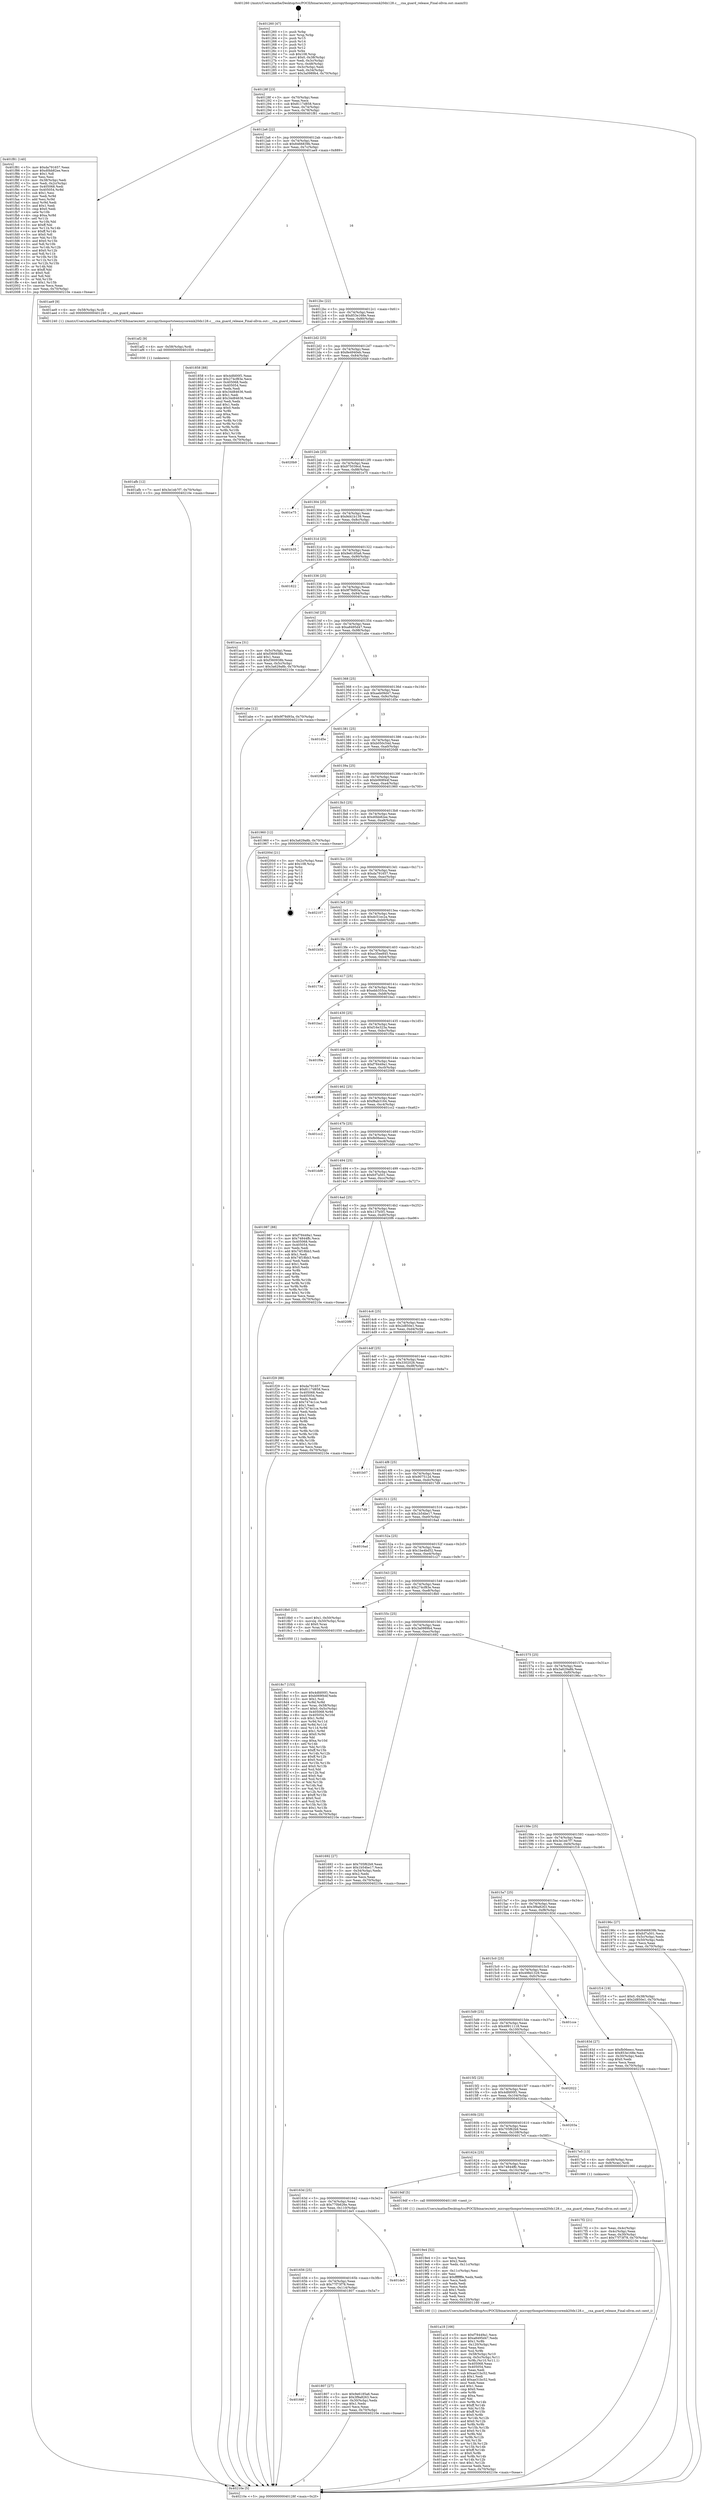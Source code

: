 digraph "0x401260" {
  label = "0x401260 (/mnt/c/Users/mathe/Desktop/tcc/POCII/binaries/extr_micropythonportsteensycoremk20dx128.c___cxa_guard_release_Final-ollvm.out::main(0))"
  labelloc = "t"
  node[shape=record]

  Entry [label="",width=0.3,height=0.3,shape=circle,fillcolor=black,style=filled]
  "0x40128f" [label="{
     0x40128f [23]\l
     | [instrs]\l
     &nbsp;&nbsp;0x40128f \<+3\>: mov -0x70(%rbp),%eax\l
     &nbsp;&nbsp;0x401292 \<+2\>: mov %eax,%ecx\l
     &nbsp;&nbsp;0x401294 \<+6\>: sub $0x8117d858,%ecx\l
     &nbsp;&nbsp;0x40129a \<+3\>: mov %eax,-0x74(%rbp)\l
     &nbsp;&nbsp;0x40129d \<+3\>: mov %ecx,-0x78(%rbp)\l
     &nbsp;&nbsp;0x4012a0 \<+6\>: je 0000000000401f81 \<main+0xd21\>\l
  }"]
  "0x401f81" [label="{
     0x401f81 [140]\l
     | [instrs]\l
     &nbsp;&nbsp;0x401f81 \<+5\>: mov $0xda791657,%eax\l
     &nbsp;&nbsp;0x401f86 \<+5\>: mov $0xd0bb82ee,%ecx\l
     &nbsp;&nbsp;0x401f8b \<+2\>: mov $0x1,%dl\l
     &nbsp;&nbsp;0x401f8d \<+2\>: xor %esi,%esi\l
     &nbsp;&nbsp;0x401f8f \<+3\>: mov -0x38(%rbp),%edi\l
     &nbsp;&nbsp;0x401f92 \<+3\>: mov %edi,-0x2c(%rbp)\l
     &nbsp;&nbsp;0x401f95 \<+7\>: mov 0x405068,%edi\l
     &nbsp;&nbsp;0x401f9c \<+8\>: mov 0x405054,%r8d\l
     &nbsp;&nbsp;0x401fa4 \<+3\>: sub $0x1,%esi\l
     &nbsp;&nbsp;0x401fa7 \<+3\>: mov %edi,%r9d\l
     &nbsp;&nbsp;0x401faa \<+3\>: add %esi,%r9d\l
     &nbsp;&nbsp;0x401fad \<+4\>: imul %r9d,%edi\l
     &nbsp;&nbsp;0x401fb1 \<+3\>: and $0x1,%edi\l
     &nbsp;&nbsp;0x401fb4 \<+3\>: cmp $0x0,%edi\l
     &nbsp;&nbsp;0x401fb7 \<+4\>: sete %r10b\l
     &nbsp;&nbsp;0x401fbb \<+4\>: cmp $0xa,%r8d\l
     &nbsp;&nbsp;0x401fbf \<+4\>: setl %r11b\l
     &nbsp;&nbsp;0x401fc3 \<+3\>: mov %r10b,%bl\l
     &nbsp;&nbsp;0x401fc6 \<+3\>: xor $0xff,%bl\l
     &nbsp;&nbsp;0x401fc9 \<+3\>: mov %r11b,%r14b\l
     &nbsp;&nbsp;0x401fcc \<+4\>: xor $0xff,%r14b\l
     &nbsp;&nbsp;0x401fd0 \<+3\>: xor $0x0,%dl\l
     &nbsp;&nbsp;0x401fd3 \<+3\>: mov %bl,%r15b\l
     &nbsp;&nbsp;0x401fd6 \<+4\>: and $0x0,%r15b\l
     &nbsp;&nbsp;0x401fda \<+3\>: and %dl,%r10b\l
     &nbsp;&nbsp;0x401fdd \<+3\>: mov %r14b,%r12b\l
     &nbsp;&nbsp;0x401fe0 \<+4\>: and $0x0,%r12b\l
     &nbsp;&nbsp;0x401fe4 \<+3\>: and %dl,%r11b\l
     &nbsp;&nbsp;0x401fe7 \<+3\>: or %r10b,%r15b\l
     &nbsp;&nbsp;0x401fea \<+3\>: or %r11b,%r12b\l
     &nbsp;&nbsp;0x401fed \<+3\>: xor %r12b,%r15b\l
     &nbsp;&nbsp;0x401ff0 \<+3\>: or %r14b,%bl\l
     &nbsp;&nbsp;0x401ff3 \<+3\>: xor $0xff,%bl\l
     &nbsp;&nbsp;0x401ff6 \<+3\>: or $0x0,%dl\l
     &nbsp;&nbsp;0x401ff9 \<+2\>: and %dl,%bl\l
     &nbsp;&nbsp;0x401ffb \<+3\>: or %bl,%r15b\l
     &nbsp;&nbsp;0x401ffe \<+4\>: test $0x1,%r15b\l
     &nbsp;&nbsp;0x402002 \<+3\>: cmovne %ecx,%eax\l
     &nbsp;&nbsp;0x402005 \<+3\>: mov %eax,-0x70(%rbp)\l
     &nbsp;&nbsp;0x402008 \<+5\>: jmp 000000000040210e \<main+0xeae\>\l
  }"]
  "0x4012a6" [label="{
     0x4012a6 [22]\l
     | [instrs]\l
     &nbsp;&nbsp;0x4012a6 \<+5\>: jmp 00000000004012ab \<main+0x4b\>\l
     &nbsp;&nbsp;0x4012ab \<+3\>: mov -0x74(%rbp),%eax\l
     &nbsp;&nbsp;0x4012ae \<+5\>: sub $0x8466839b,%eax\l
     &nbsp;&nbsp;0x4012b3 \<+3\>: mov %eax,-0x7c(%rbp)\l
     &nbsp;&nbsp;0x4012b6 \<+6\>: je 0000000000401ae9 \<main+0x889\>\l
  }"]
  Exit [label="",width=0.3,height=0.3,shape=circle,fillcolor=black,style=filled,peripheries=2]
  "0x401ae9" [label="{
     0x401ae9 [9]\l
     | [instrs]\l
     &nbsp;&nbsp;0x401ae9 \<+4\>: mov -0x58(%rbp),%rdi\l
     &nbsp;&nbsp;0x401aed \<+5\>: call 0000000000401240 \<__cxa_guard_release\>\l
     | [calls]\l
     &nbsp;&nbsp;0x401240 \{1\} (/mnt/c/Users/mathe/Desktop/tcc/POCII/binaries/extr_micropythonportsteensycoremk20dx128.c___cxa_guard_release_Final-ollvm.out::__cxa_guard_release)\l
  }"]
  "0x4012bc" [label="{
     0x4012bc [22]\l
     | [instrs]\l
     &nbsp;&nbsp;0x4012bc \<+5\>: jmp 00000000004012c1 \<main+0x61\>\l
     &nbsp;&nbsp;0x4012c1 \<+3\>: mov -0x74(%rbp),%eax\l
     &nbsp;&nbsp;0x4012c4 \<+5\>: sub $0x853e168e,%eax\l
     &nbsp;&nbsp;0x4012c9 \<+3\>: mov %eax,-0x80(%rbp)\l
     &nbsp;&nbsp;0x4012cc \<+6\>: je 0000000000401858 \<main+0x5f8\>\l
  }"]
  "0x401afb" [label="{
     0x401afb [12]\l
     | [instrs]\l
     &nbsp;&nbsp;0x401afb \<+7\>: movl $0x3e1eb7f7,-0x70(%rbp)\l
     &nbsp;&nbsp;0x401b02 \<+5\>: jmp 000000000040210e \<main+0xeae\>\l
  }"]
  "0x401858" [label="{
     0x401858 [88]\l
     | [instrs]\l
     &nbsp;&nbsp;0x401858 \<+5\>: mov $0x4dfd00f1,%eax\l
     &nbsp;&nbsp;0x40185d \<+5\>: mov $0x274cf83e,%ecx\l
     &nbsp;&nbsp;0x401862 \<+7\>: mov 0x405068,%edx\l
     &nbsp;&nbsp;0x401869 \<+7\>: mov 0x405054,%esi\l
     &nbsp;&nbsp;0x401870 \<+2\>: mov %edx,%edi\l
     &nbsp;&nbsp;0x401872 \<+6\>: sub $0x34d84636,%edi\l
     &nbsp;&nbsp;0x401878 \<+3\>: sub $0x1,%edi\l
     &nbsp;&nbsp;0x40187b \<+6\>: add $0x34d84636,%edi\l
     &nbsp;&nbsp;0x401881 \<+3\>: imul %edi,%edx\l
     &nbsp;&nbsp;0x401884 \<+3\>: and $0x1,%edx\l
     &nbsp;&nbsp;0x401887 \<+3\>: cmp $0x0,%edx\l
     &nbsp;&nbsp;0x40188a \<+4\>: sete %r8b\l
     &nbsp;&nbsp;0x40188e \<+3\>: cmp $0xa,%esi\l
     &nbsp;&nbsp;0x401891 \<+4\>: setl %r9b\l
     &nbsp;&nbsp;0x401895 \<+3\>: mov %r8b,%r10b\l
     &nbsp;&nbsp;0x401898 \<+3\>: and %r9b,%r10b\l
     &nbsp;&nbsp;0x40189b \<+3\>: xor %r9b,%r8b\l
     &nbsp;&nbsp;0x40189e \<+3\>: or %r8b,%r10b\l
     &nbsp;&nbsp;0x4018a1 \<+4\>: test $0x1,%r10b\l
     &nbsp;&nbsp;0x4018a5 \<+3\>: cmovne %ecx,%eax\l
     &nbsp;&nbsp;0x4018a8 \<+3\>: mov %eax,-0x70(%rbp)\l
     &nbsp;&nbsp;0x4018ab \<+5\>: jmp 000000000040210e \<main+0xeae\>\l
  }"]
  "0x4012d2" [label="{
     0x4012d2 [25]\l
     | [instrs]\l
     &nbsp;&nbsp;0x4012d2 \<+5\>: jmp 00000000004012d7 \<main+0x77\>\l
     &nbsp;&nbsp;0x4012d7 \<+3\>: mov -0x74(%rbp),%eax\l
     &nbsp;&nbsp;0x4012da \<+5\>: sub $0x8e4940eb,%eax\l
     &nbsp;&nbsp;0x4012df \<+6\>: mov %eax,-0x84(%rbp)\l
     &nbsp;&nbsp;0x4012e5 \<+6\>: je 00000000004020b9 \<main+0xe59\>\l
  }"]
  "0x401af2" [label="{
     0x401af2 [9]\l
     | [instrs]\l
     &nbsp;&nbsp;0x401af2 \<+4\>: mov -0x58(%rbp),%rdi\l
     &nbsp;&nbsp;0x401af6 \<+5\>: call 0000000000401030 \<free@plt\>\l
     | [calls]\l
     &nbsp;&nbsp;0x401030 \{1\} (unknown)\l
  }"]
  "0x4020b9" [label="{
     0x4020b9\l
  }", style=dashed]
  "0x4012eb" [label="{
     0x4012eb [25]\l
     | [instrs]\l
     &nbsp;&nbsp;0x4012eb \<+5\>: jmp 00000000004012f0 \<main+0x90\>\l
     &nbsp;&nbsp;0x4012f0 \<+3\>: mov -0x74(%rbp),%eax\l
     &nbsp;&nbsp;0x4012f3 \<+5\>: sub $0x975039cd,%eax\l
     &nbsp;&nbsp;0x4012f8 \<+6\>: mov %eax,-0x88(%rbp)\l
     &nbsp;&nbsp;0x4012fe \<+6\>: je 0000000000401e75 \<main+0xc15\>\l
  }"]
  "0x401a18" [label="{
     0x401a18 [166]\l
     | [instrs]\l
     &nbsp;&nbsp;0x401a18 \<+5\>: mov $0xf78449a1,%ecx\l
     &nbsp;&nbsp;0x401a1d \<+5\>: mov $0xa8495d47,%edx\l
     &nbsp;&nbsp;0x401a22 \<+3\>: mov $0x1,%r8b\l
     &nbsp;&nbsp;0x401a25 \<+6\>: mov -0x120(%rbp),%esi\l
     &nbsp;&nbsp;0x401a2b \<+3\>: imul %eax,%esi\l
     &nbsp;&nbsp;0x401a2e \<+3\>: mov %sil,%r9b\l
     &nbsp;&nbsp;0x401a31 \<+4\>: mov -0x58(%rbp),%r10\l
     &nbsp;&nbsp;0x401a35 \<+4\>: movslq -0x5c(%rbp),%r11\l
     &nbsp;&nbsp;0x401a39 \<+4\>: mov %r9b,(%r10,%r11,1)\l
     &nbsp;&nbsp;0x401a3d \<+7\>: mov 0x405068,%eax\l
     &nbsp;&nbsp;0x401a44 \<+7\>: mov 0x405054,%esi\l
     &nbsp;&nbsp;0x401a4b \<+2\>: mov %eax,%edi\l
     &nbsp;&nbsp;0x401a4d \<+6\>: sub $0xae31bc52,%edi\l
     &nbsp;&nbsp;0x401a53 \<+3\>: sub $0x1,%edi\l
     &nbsp;&nbsp;0x401a56 \<+6\>: add $0xae31bc52,%edi\l
     &nbsp;&nbsp;0x401a5c \<+3\>: imul %edi,%eax\l
     &nbsp;&nbsp;0x401a5f \<+3\>: and $0x1,%eax\l
     &nbsp;&nbsp;0x401a62 \<+3\>: cmp $0x0,%eax\l
     &nbsp;&nbsp;0x401a65 \<+4\>: sete %r9b\l
     &nbsp;&nbsp;0x401a69 \<+3\>: cmp $0xa,%esi\l
     &nbsp;&nbsp;0x401a6c \<+3\>: setl %bl\l
     &nbsp;&nbsp;0x401a6f \<+3\>: mov %r9b,%r14b\l
     &nbsp;&nbsp;0x401a72 \<+4\>: xor $0xff,%r14b\l
     &nbsp;&nbsp;0x401a76 \<+3\>: mov %bl,%r15b\l
     &nbsp;&nbsp;0x401a79 \<+4\>: xor $0xff,%r15b\l
     &nbsp;&nbsp;0x401a7d \<+4\>: xor $0x0,%r8b\l
     &nbsp;&nbsp;0x401a81 \<+3\>: mov %r14b,%r12b\l
     &nbsp;&nbsp;0x401a84 \<+4\>: and $0x0,%r12b\l
     &nbsp;&nbsp;0x401a88 \<+3\>: and %r8b,%r9b\l
     &nbsp;&nbsp;0x401a8b \<+3\>: mov %r15b,%r13b\l
     &nbsp;&nbsp;0x401a8e \<+4\>: and $0x0,%r13b\l
     &nbsp;&nbsp;0x401a92 \<+3\>: and %r8b,%bl\l
     &nbsp;&nbsp;0x401a95 \<+3\>: or %r9b,%r12b\l
     &nbsp;&nbsp;0x401a98 \<+3\>: or %bl,%r13b\l
     &nbsp;&nbsp;0x401a9b \<+3\>: xor %r13b,%r12b\l
     &nbsp;&nbsp;0x401a9e \<+3\>: or %r15b,%r14b\l
     &nbsp;&nbsp;0x401aa1 \<+4\>: xor $0xff,%r14b\l
     &nbsp;&nbsp;0x401aa5 \<+4\>: or $0x0,%r8b\l
     &nbsp;&nbsp;0x401aa9 \<+3\>: and %r8b,%r14b\l
     &nbsp;&nbsp;0x401aac \<+3\>: or %r14b,%r12b\l
     &nbsp;&nbsp;0x401aaf \<+4\>: test $0x1,%r12b\l
     &nbsp;&nbsp;0x401ab3 \<+3\>: cmovne %edx,%ecx\l
     &nbsp;&nbsp;0x401ab6 \<+3\>: mov %ecx,-0x70(%rbp)\l
     &nbsp;&nbsp;0x401ab9 \<+5\>: jmp 000000000040210e \<main+0xeae\>\l
  }"]
  "0x401e75" [label="{
     0x401e75\l
  }", style=dashed]
  "0x401304" [label="{
     0x401304 [25]\l
     | [instrs]\l
     &nbsp;&nbsp;0x401304 \<+5\>: jmp 0000000000401309 \<main+0xa9\>\l
     &nbsp;&nbsp;0x401309 \<+3\>: mov -0x74(%rbp),%eax\l
     &nbsp;&nbsp;0x40130c \<+5\>: sub $0x9d41b139,%eax\l
     &nbsp;&nbsp;0x401311 \<+6\>: mov %eax,-0x8c(%rbp)\l
     &nbsp;&nbsp;0x401317 \<+6\>: je 0000000000401b35 \<main+0x8d5\>\l
  }"]
  "0x4019e4" [label="{
     0x4019e4 [52]\l
     | [instrs]\l
     &nbsp;&nbsp;0x4019e4 \<+2\>: xor %ecx,%ecx\l
     &nbsp;&nbsp;0x4019e6 \<+5\>: mov $0x2,%edx\l
     &nbsp;&nbsp;0x4019eb \<+6\>: mov %edx,-0x11c(%rbp)\l
     &nbsp;&nbsp;0x4019f1 \<+1\>: cltd\l
     &nbsp;&nbsp;0x4019f2 \<+6\>: mov -0x11c(%rbp),%esi\l
     &nbsp;&nbsp;0x4019f8 \<+2\>: idiv %esi\l
     &nbsp;&nbsp;0x4019fa \<+6\>: imul $0xfffffffe,%edx,%edx\l
     &nbsp;&nbsp;0x401a00 \<+2\>: mov %ecx,%edi\l
     &nbsp;&nbsp;0x401a02 \<+2\>: sub %edx,%edi\l
     &nbsp;&nbsp;0x401a04 \<+2\>: mov %ecx,%edx\l
     &nbsp;&nbsp;0x401a06 \<+3\>: sub $0x1,%edx\l
     &nbsp;&nbsp;0x401a09 \<+2\>: add %edx,%edi\l
     &nbsp;&nbsp;0x401a0b \<+2\>: sub %edi,%ecx\l
     &nbsp;&nbsp;0x401a0d \<+6\>: mov %ecx,-0x120(%rbp)\l
     &nbsp;&nbsp;0x401a13 \<+5\>: call 0000000000401160 \<next_i\>\l
     | [calls]\l
     &nbsp;&nbsp;0x401160 \{1\} (/mnt/c/Users/mathe/Desktop/tcc/POCII/binaries/extr_micropythonportsteensycoremk20dx128.c___cxa_guard_release_Final-ollvm.out::next_i)\l
  }"]
  "0x401b35" [label="{
     0x401b35\l
  }", style=dashed]
  "0x40131d" [label="{
     0x40131d [25]\l
     | [instrs]\l
     &nbsp;&nbsp;0x40131d \<+5\>: jmp 0000000000401322 \<main+0xc2\>\l
     &nbsp;&nbsp;0x401322 \<+3\>: mov -0x74(%rbp),%eax\l
     &nbsp;&nbsp;0x401325 \<+5\>: sub $0x9e6185a6,%eax\l
     &nbsp;&nbsp;0x40132a \<+6\>: mov %eax,-0x90(%rbp)\l
     &nbsp;&nbsp;0x401330 \<+6\>: je 0000000000401822 \<main+0x5c2\>\l
  }"]
  "0x4018c7" [label="{
     0x4018c7 [153]\l
     | [instrs]\l
     &nbsp;&nbsp;0x4018c7 \<+5\>: mov $0x4dfd00f1,%ecx\l
     &nbsp;&nbsp;0x4018cc \<+5\>: mov $0xb069f44f,%edx\l
     &nbsp;&nbsp;0x4018d1 \<+3\>: mov $0x1,%sil\l
     &nbsp;&nbsp;0x4018d4 \<+3\>: xor %r8d,%r8d\l
     &nbsp;&nbsp;0x4018d7 \<+4\>: mov %rax,-0x58(%rbp)\l
     &nbsp;&nbsp;0x4018db \<+7\>: movl $0x0,-0x5c(%rbp)\l
     &nbsp;&nbsp;0x4018e2 \<+8\>: mov 0x405068,%r9d\l
     &nbsp;&nbsp;0x4018ea \<+8\>: mov 0x405054,%r10d\l
     &nbsp;&nbsp;0x4018f2 \<+4\>: sub $0x1,%r8d\l
     &nbsp;&nbsp;0x4018f6 \<+3\>: mov %r9d,%r11d\l
     &nbsp;&nbsp;0x4018f9 \<+3\>: add %r8d,%r11d\l
     &nbsp;&nbsp;0x4018fc \<+4\>: imul %r11d,%r9d\l
     &nbsp;&nbsp;0x401900 \<+4\>: and $0x1,%r9d\l
     &nbsp;&nbsp;0x401904 \<+4\>: cmp $0x0,%r9d\l
     &nbsp;&nbsp;0x401908 \<+3\>: sete %bl\l
     &nbsp;&nbsp;0x40190b \<+4\>: cmp $0xa,%r10d\l
     &nbsp;&nbsp;0x40190f \<+4\>: setl %r14b\l
     &nbsp;&nbsp;0x401913 \<+3\>: mov %bl,%r15b\l
     &nbsp;&nbsp;0x401916 \<+4\>: xor $0xff,%r15b\l
     &nbsp;&nbsp;0x40191a \<+3\>: mov %r14b,%r12b\l
     &nbsp;&nbsp;0x40191d \<+4\>: xor $0xff,%r12b\l
     &nbsp;&nbsp;0x401921 \<+4\>: xor $0x0,%sil\l
     &nbsp;&nbsp;0x401925 \<+3\>: mov %r15b,%r13b\l
     &nbsp;&nbsp;0x401928 \<+4\>: and $0x0,%r13b\l
     &nbsp;&nbsp;0x40192c \<+3\>: and %sil,%bl\l
     &nbsp;&nbsp;0x40192f \<+3\>: mov %r12b,%al\l
     &nbsp;&nbsp;0x401932 \<+2\>: and $0x0,%al\l
     &nbsp;&nbsp;0x401934 \<+3\>: and %sil,%r14b\l
     &nbsp;&nbsp;0x401937 \<+3\>: or %bl,%r13b\l
     &nbsp;&nbsp;0x40193a \<+3\>: or %r14b,%al\l
     &nbsp;&nbsp;0x40193d \<+3\>: xor %al,%r13b\l
     &nbsp;&nbsp;0x401940 \<+3\>: or %r12b,%r15b\l
     &nbsp;&nbsp;0x401943 \<+4\>: xor $0xff,%r15b\l
     &nbsp;&nbsp;0x401947 \<+4\>: or $0x0,%sil\l
     &nbsp;&nbsp;0x40194b \<+3\>: and %sil,%r15b\l
     &nbsp;&nbsp;0x40194e \<+3\>: or %r15b,%r13b\l
     &nbsp;&nbsp;0x401951 \<+4\>: test $0x1,%r13b\l
     &nbsp;&nbsp;0x401955 \<+3\>: cmovne %edx,%ecx\l
     &nbsp;&nbsp;0x401958 \<+3\>: mov %ecx,-0x70(%rbp)\l
     &nbsp;&nbsp;0x40195b \<+5\>: jmp 000000000040210e \<main+0xeae\>\l
  }"]
  "0x401822" [label="{
     0x401822\l
  }", style=dashed]
  "0x401336" [label="{
     0x401336 [25]\l
     | [instrs]\l
     &nbsp;&nbsp;0x401336 \<+5\>: jmp 000000000040133b \<main+0xdb\>\l
     &nbsp;&nbsp;0x40133b \<+3\>: mov -0x74(%rbp),%eax\l
     &nbsp;&nbsp;0x40133e \<+5\>: sub $0x9f78d93a,%eax\l
     &nbsp;&nbsp;0x401343 \<+6\>: mov %eax,-0x94(%rbp)\l
     &nbsp;&nbsp;0x401349 \<+6\>: je 0000000000401aca \<main+0x86a\>\l
  }"]
  "0x40166f" [label="{
     0x40166f\l
  }", style=dashed]
  "0x401aca" [label="{
     0x401aca [31]\l
     | [instrs]\l
     &nbsp;&nbsp;0x401aca \<+3\>: mov -0x5c(%rbp),%eax\l
     &nbsp;&nbsp;0x401acd \<+5\>: add $0xf360938b,%eax\l
     &nbsp;&nbsp;0x401ad2 \<+3\>: add $0x1,%eax\l
     &nbsp;&nbsp;0x401ad5 \<+5\>: sub $0xf360938b,%eax\l
     &nbsp;&nbsp;0x401ada \<+3\>: mov %eax,-0x5c(%rbp)\l
     &nbsp;&nbsp;0x401add \<+7\>: movl $0x3a629a8b,-0x70(%rbp)\l
     &nbsp;&nbsp;0x401ae4 \<+5\>: jmp 000000000040210e \<main+0xeae\>\l
  }"]
  "0x40134f" [label="{
     0x40134f [25]\l
     | [instrs]\l
     &nbsp;&nbsp;0x40134f \<+5\>: jmp 0000000000401354 \<main+0xf4\>\l
     &nbsp;&nbsp;0x401354 \<+3\>: mov -0x74(%rbp),%eax\l
     &nbsp;&nbsp;0x401357 \<+5\>: sub $0xa8495d47,%eax\l
     &nbsp;&nbsp;0x40135c \<+6\>: mov %eax,-0x98(%rbp)\l
     &nbsp;&nbsp;0x401362 \<+6\>: je 0000000000401abe \<main+0x85e\>\l
  }"]
  "0x401807" [label="{
     0x401807 [27]\l
     | [instrs]\l
     &nbsp;&nbsp;0x401807 \<+5\>: mov $0x9e6185a6,%eax\l
     &nbsp;&nbsp;0x40180c \<+5\>: mov $0x3f9a8263,%ecx\l
     &nbsp;&nbsp;0x401811 \<+3\>: mov -0x30(%rbp),%edx\l
     &nbsp;&nbsp;0x401814 \<+3\>: cmp $0x1,%edx\l
     &nbsp;&nbsp;0x401817 \<+3\>: cmovl %ecx,%eax\l
     &nbsp;&nbsp;0x40181a \<+3\>: mov %eax,-0x70(%rbp)\l
     &nbsp;&nbsp;0x40181d \<+5\>: jmp 000000000040210e \<main+0xeae\>\l
  }"]
  "0x401abe" [label="{
     0x401abe [12]\l
     | [instrs]\l
     &nbsp;&nbsp;0x401abe \<+7\>: movl $0x9f78d93a,-0x70(%rbp)\l
     &nbsp;&nbsp;0x401ac5 \<+5\>: jmp 000000000040210e \<main+0xeae\>\l
  }"]
  "0x401368" [label="{
     0x401368 [25]\l
     | [instrs]\l
     &nbsp;&nbsp;0x401368 \<+5\>: jmp 000000000040136d \<main+0x10d\>\l
     &nbsp;&nbsp;0x40136d \<+3\>: mov -0x74(%rbp),%eax\l
     &nbsp;&nbsp;0x401370 \<+5\>: sub $0xaeb09d47,%eax\l
     &nbsp;&nbsp;0x401375 \<+6\>: mov %eax,-0x9c(%rbp)\l
     &nbsp;&nbsp;0x40137b \<+6\>: je 0000000000401d5e \<main+0xafe\>\l
  }"]
  "0x401656" [label="{
     0x401656 [25]\l
     | [instrs]\l
     &nbsp;&nbsp;0x401656 \<+5\>: jmp 000000000040165b \<main+0x3fb\>\l
     &nbsp;&nbsp;0x40165b \<+3\>: mov -0x74(%rbp),%eax\l
     &nbsp;&nbsp;0x40165e \<+5\>: sub $0x77f73f78,%eax\l
     &nbsp;&nbsp;0x401663 \<+6\>: mov %eax,-0x114(%rbp)\l
     &nbsp;&nbsp;0x401669 \<+6\>: je 0000000000401807 \<main+0x5a7\>\l
  }"]
  "0x401d5e" [label="{
     0x401d5e\l
  }", style=dashed]
  "0x401381" [label="{
     0x401381 [25]\l
     | [instrs]\l
     &nbsp;&nbsp;0x401381 \<+5\>: jmp 0000000000401386 \<main+0x126\>\l
     &nbsp;&nbsp;0x401386 \<+3\>: mov -0x74(%rbp),%eax\l
     &nbsp;&nbsp;0x401389 \<+5\>: sub $0xb050c54d,%eax\l
     &nbsp;&nbsp;0x40138e \<+6\>: mov %eax,-0xa0(%rbp)\l
     &nbsp;&nbsp;0x401394 \<+6\>: je 00000000004020d8 \<main+0xe78\>\l
  }"]
  "0x401de5" [label="{
     0x401de5\l
  }", style=dashed]
  "0x4020d8" [label="{
     0x4020d8\l
  }", style=dashed]
  "0x40139a" [label="{
     0x40139a [25]\l
     | [instrs]\l
     &nbsp;&nbsp;0x40139a \<+5\>: jmp 000000000040139f \<main+0x13f\>\l
     &nbsp;&nbsp;0x40139f \<+3\>: mov -0x74(%rbp),%eax\l
     &nbsp;&nbsp;0x4013a2 \<+5\>: sub $0xb069f44f,%eax\l
     &nbsp;&nbsp;0x4013a7 \<+6\>: mov %eax,-0xa4(%rbp)\l
     &nbsp;&nbsp;0x4013ad \<+6\>: je 0000000000401960 \<main+0x700\>\l
  }"]
  "0x40163d" [label="{
     0x40163d [25]\l
     | [instrs]\l
     &nbsp;&nbsp;0x40163d \<+5\>: jmp 0000000000401642 \<main+0x3e2\>\l
     &nbsp;&nbsp;0x401642 \<+3\>: mov -0x74(%rbp),%eax\l
     &nbsp;&nbsp;0x401645 \<+5\>: sub $0x770b626e,%eax\l
     &nbsp;&nbsp;0x40164a \<+6\>: mov %eax,-0x110(%rbp)\l
     &nbsp;&nbsp;0x401650 \<+6\>: je 0000000000401de5 \<main+0xb85\>\l
  }"]
  "0x401960" [label="{
     0x401960 [12]\l
     | [instrs]\l
     &nbsp;&nbsp;0x401960 \<+7\>: movl $0x3a629a8b,-0x70(%rbp)\l
     &nbsp;&nbsp;0x401967 \<+5\>: jmp 000000000040210e \<main+0xeae\>\l
  }"]
  "0x4013b3" [label="{
     0x4013b3 [25]\l
     | [instrs]\l
     &nbsp;&nbsp;0x4013b3 \<+5\>: jmp 00000000004013b8 \<main+0x158\>\l
     &nbsp;&nbsp;0x4013b8 \<+3\>: mov -0x74(%rbp),%eax\l
     &nbsp;&nbsp;0x4013bb \<+5\>: sub $0xd0bb82ee,%eax\l
     &nbsp;&nbsp;0x4013c0 \<+6\>: mov %eax,-0xa8(%rbp)\l
     &nbsp;&nbsp;0x4013c6 \<+6\>: je 000000000040200d \<main+0xdad\>\l
  }"]
  "0x4019df" [label="{
     0x4019df [5]\l
     | [instrs]\l
     &nbsp;&nbsp;0x4019df \<+5\>: call 0000000000401160 \<next_i\>\l
     | [calls]\l
     &nbsp;&nbsp;0x401160 \{1\} (/mnt/c/Users/mathe/Desktop/tcc/POCII/binaries/extr_micropythonportsteensycoremk20dx128.c___cxa_guard_release_Final-ollvm.out::next_i)\l
  }"]
  "0x40200d" [label="{
     0x40200d [21]\l
     | [instrs]\l
     &nbsp;&nbsp;0x40200d \<+3\>: mov -0x2c(%rbp),%eax\l
     &nbsp;&nbsp;0x402010 \<+7\>: add $0x108,%rsp\l
     &nbsp;&nbsp;0x402017 \<+1\>: pop %rbx\l
     &nbsp;&nbsp;0x402018 \<+2\>: pop %r12\l
     &nbsp;&nbsp;0x40201a \<+2\>: pop %r13\l
     &nbsp;&nbsp;0x40201c \<+2\>: pop %r14\l
     &nbsp;&nbsp;0x40201e \<+2\>: pop %r15\l
     &nbsp;&nbsp;0x402020 \<+1\>: pop %rbp\l
     &nbsp;&nbsp;0x402021 \<+1\>: ret\l
  }"]
  "0x4013cc" [label="{
     0x4013cc [25]\l
     | [instrs]\l
     &nbsp;&nbsp;0x4013cc \<+5\>: jmp 00000000004013d1 \<main+0x171\>\l
     &nbsp;&nbsp;0x4013d1 \<+3\>: mov -0x74(%rbp),%eax\l
     &nbsp;&nbsp;0x4013d4 \<+5\>: sub $0xda791657,%eax\l
     &nbsp;&nbsp;0x4013d9 \<+6\>: mov %eax,-0xac(%rbp)\l
     &nbsp;&nbsp;0x4013df \<+6\>: je 0000000000402107 \<main+0xea7\>\l
  }"]
  "0x4017f2" [label="{
     0x4017f2 [21]\l
     | [instrs]\l
     &nbsp;&nbsp;0x4017f2 \<+3\>: mov %eax,-0x4c(%rbp)\l
     &nbsp;&nbsp;0x4017f5 \<+3\>: mov -0x4c(%rbp),%eax\l
     &nbsp;&nbsp;0x4017f8 \<+3\>: mov %eax,-0x30(%rbp)\l
     &nbsp;&nbsp;0x4017fb \<+7\>: movl $0x77f73f78,-0x70(%rbp)\l
     &nbsp;&nbsp;0x401802 \<+5\>: jmp 000000000040210e \<main+0xeae\>\l
  }"]
  "0x402107" [label="{
     0x402107\l
  }", style=dashed]
  "0x4013e5" [label="{
     0x4013e5 [25]\l
     | [instrs]\l
     &nbsp;&nbsp;0x4013e5 \<+5\>: jmp 00000000004013ea \<main+0x18a\>\l
     &nbsp;&nbsp;0x4013ea \<+3\>: mov -0x74(%rbp),%eax\l
     &nbsp;&nbsp;0x4013ed \<+5\>: sub $0xdc51ec2a,%eax\l
     &nbsp;&nbsp;0x4013f2 \<+6\>: mov %eax,-0xb0(%rbp)\l
     &nbsp;&nbsp;0x4013f8 \<+6\>: je 0000000000401b50 \<main+0x8f0\>\l
  }"]
  "0x401624" [label="{
     0x401624 [25]\l
     | [instrs]\l
     &nbsp;&nbsp;0x401624 \<+5\>: jmp 0000000000401629 \<main+0x3c9\>\l
     &nbsp;&nbsp;0x401629 \<+3\>: mov -0x74(%rbp),%eax\l
     &nbsp;&nbsp;0x40162c \<+5\>: sub $0x74844ffc,%eax\l
     &nbsp;&nbsp;0x401631 \<+6\>: mov %eax,-0x10c(%rbp)\l
     &nbsp;&nbsp;0x401637 \<+6\>: je 00000000004019df \<main+0x77f\>\l
  }"]
  "0x401b50" [label="{
     0x401b50\l
  }", style=dashed]
  "0x4013fe" [label="{
     0x4013fe [25]\l
     | [instrs]\l
     &nbsp;&nbsp;0x4013fe \<+5\>: jmp 0000000000401403 \<main+0x1a3\>\l
     &nbsp;&nbsp;0x401403 \<+3\>: mov -0x74(%rbp),%eax\l
     &nbsp;&nbsp;0x401406 \<+5\>: sub $0xe35ee845,%eax\l
     &nbsp;&nbsp;0x40140b \<+6\>: mov %eax,-0xb4(%rbp)\l
     &nbsp;&nbsp;0x401411 \<+6\>: je 000000000040173d \<main+0x4dd\>\l
  }"]
  "0x4017e5" [label="{
     0x4017e5 [13]\l
     | [instrs]\l
     &nbsp;&nbsp;0x4017e5 \<+4\>: mov -0x48(%rbp),%rax\l
     &nbsp;&nbsp;0x4017e9 \<+4\>: mov 0x8(%rax),%rdi\l
     &nbsp;&nbsp;0x4017ed \<+5\>: call 0000000000401060 \<atoi@plt\>\l
     | [calls]\l
     &nbsp;&nbsp;0x401060 \{1\} (unknown)\l
  }"]
  "0x40173d" [label="{
     0x40173d\l
  }", style=dashed]
  "0x401417" [label="{
     0x401417 [25]\l
     | [instrs]\l
     &nbsp;&nbsp;0x401417 \<+5\>: jmp 000000000040141c \<main+0x1bc\>\l
     &nbsp;&nbsp;0x40141c \<+3\>: mov -0x74(%rbp),%eax\l
     &nbsp;&nbsp;0x40141f \<+5\>: sub $0xebb355ca,%eax\l
     &nbsp;&nbsp;0x401424 \<+6\>: mov %eax,-0xb8(%rbp)\l
     &nbsp;&nbsp;0x40142a \<+6\>: je 0000000000401ba1 \<main+0x941\>\l
  }"]
  "0x40160b" [label="{
     0x40160b [25]\l
     | [instrs]\l
     &nbsp;&nbsp;0x40160b \<+5\>: jmp 0000000000401610 \<main+0x3b0\>\l
     &nbsp;&nbsp;0x401610 \<+3\>: mov -0x74(%rbp),%eax\l
     &nbsp;&nbsp;0x401613 \<+5\>: sub $0x705f62b9,%eax\l
     &nbsp;&nbsp;0x401618 \<+6\>: mov %eax,-0x108(%rbp)\l
     &nbsp;&nbsp;0x40161e \<+6\>: je 00000000004017e5 \<main+0x585\>\l
  }"]
  "0x401ba1" [label="{
     0x401ba1\l
  }", style=dashed]
  "0x401430" [label="{
     0x401430 [25]\l
     | [instrs]\l
     &nbsp;&nbsp;0x401430 \<+5\>: jmp 0000000000401435 \<main+0x1d5\>\l
     &nbsp;&nbsp;0x401435 \<+3\>: mov -0x74(%rbp),%eax\l
     &nbsp;&nbsp;0x401438 \<+5\>: sub $0xf16e323a,%eax\l
     &nbsp;&nbsp;0x40143d \<+6\>: mov %eax,-0xbc(%rbp)\l
     &nbsp;&nbsp;0x401443 \<+6\>: je 0000000000401f0a \<main+0xcaa\>\l
  }"]
  "0x40203a" [label="{
     0x40203a\l
  }", style=dashed]
  "0x401f0a" [label="{
     0x401f0a\l
  }", style=dashed]
  "0x401449" [label="{
     0x401449 [25]\l
     | [instrs]\l
     &nbsp;&nbsp;0x401449 \<+5\>: jmp 000000000040144e \<main+0x1ee\>\l
     &nbsp;&nbsp;0x40144e \<+3\>: mov -0x74(%rbp),%eax\l
     &nbsp;&nbsp;0x401451 \<+5\>: sub $0xf78449a1,%eax\l
     &nbsp;&nbsp;0x401456 \<+6\>: mov %eax,-0xc0(%rbp)\l
     &nbsp;&nbsp;0x40145c \<+6\>: je 0000000000402068 \<main+0xe08\>\l
  }"]
  "0x4015f2" [label="{
     0x4015f2 [25]\l
     | [instrs]\l
     &nbsp;&nbsp;0x4015f2 \<+5\>: jmp 00000000004015f7 \<main+0x397\>\l
     &nbsp;&nbsp;0x4015f7 \<+3\>: mov -0x74(%rbp),%eax\l
     &nbsp;&nbsp;0x4015fa \<+5\>: sub $0x4dfd00f1,%eax\l
     &nbsp;&nbsp;0x4015ff \<+6\>: mov %eax,-0x104(%rbp)\l
     &nbsp;&nbsp;0x401605 \<+6\>: je 000000000040203a \<main+0xdda\>\l
  }"]
  "0x402068" [label="{
     0x402068\l
  }", style=dashed]
  "0x401462" [label="{
     0x401462 [25]\l
     | [instrs]\l
     &nbsp;&nbsp;0x401462 \<+5\>: jmp 0000000000401467 \<main+0x207\>\l
     &nbsp;&nbsp;0x401467 \<+3\>: mov -0x74(%rbp),%eax\l
     &nbsp;&nbsp;0x40146a \<+5\>: sub $0xf8ab3164,%eax\l
     &nbsp;&nbsp;0x40146f \<+6\>: mov %eax,-0xc4(%rbp)\l
     &nbsp;&nbsp;0x401475 \<+6\>: je 0000000000401cc2 \<main+0xa62\>\l
  }"]
  "0x402022" [label="{
     0x402022\l
  }", style=dashed]
  "0x401cc2" [label="{
     0x401cc2\l
  }", style=dashed]
  "0x40147b" [label="{
     0x40147b [25]\l
     | [instrs]\l
     &nbsp;&nbsp;0x40147b \<+5\>: jmp 0000000000401480 \<main+0x220\>\l
     &nbsp;&nbsp;0x401480 \<+3\>: mov -0x74(%rbp),%eax\l
     &nbsp;&nbsp;0x401483 \<+5\>: sub $0xfb06eecc,%eax\l
     &nbsp;&nbsp;0x401488 \<+6\>: mov %eax,-0xc8(%rbp)\l
     &nbsp;&nbsp;0x40148e \<+6\>: je 0000000000401dd9 \<main+0xb79\>\l
  }"]
  "0x4015d9" [label="{
     0x4015d9 [25]\l
     | [instrs]\l
     &nbsp;&nbsp;0x4015d9 \<+5\>: jmp 00000000004015de \<main+0x37e\>\l
     &nbsp;&nbsp;0x4015de \<+3\>: mov -0x74(%rbp),%eax\l
     &nbsp;&nbsp;0x4015e1 \<+5\>: sub $0x49911118,%eax\l
     &nbsp;&nbsp;0x4015e6 \<+6\>: mov %eax,-0x100(%rbp)\l
     &nbsp;&nbsp;0x4015ec \<+6\>: je 0000000000402022 \<main+0xdc2\>\l
  }"]
  "0x401dd9" [label="{
     0x401dd9\l
  }", style=dashed]
  "0x401494" [label="{
     0x401494 [25]\l
     | [instrs]\l
     &nbsp;&nbsp;0x401494 \<+5\>: jmp 0000000000401499 \<main+0x239\>\l
     &nbsp;&nbsp;0x401499 \<+3\>: mov -0x74(%rbp),%eax\l
     &nbsp;&nbsp;0x40149c \<+5\>: sub $0xfcf7a501,%eax\l
     &nbsp;&nbsp;0x4014a1 \<+6\>: mov %eax,-0xcc(%rbp)\l
     &nbsp;&nbsp;0x4014a7 \<+6\>: je 0000000000401987 \<main+0x727\>\l
  }"]
  "0x401cce" [label="{
     0x401cce\l
  }", style=dashed]
  "0x401987" [label="{
     0x401987 [88]\l
     | [instrs]\l
     &nbsp;&nbsp;0x401987 \<+5\>: mov $0xf78449a1,%eax\l
     &nbsp;&nbsp;0x40198c \<+5\>: mov $0x74844ffc,%ecx\l
     &nbsp;&nbsp;0x401991 \<+7\>: mov 0x405068,%edx\l
     &nbsp;&nbsp;0x401998 \<+7\>: mov 0x405054,%esi\l
     &nbsp;&nbsp;0x40199f \<+2\>: mov %edx,%edi\l
     &nbsp;&nbsp;0x4019a1 \<+6\>: add $0x74f18bb3,%edi\l
     &nbsp;&nbsp;0x4019a7 \<+3\>: sub $0x1,%edi\l
     &nbsp;&nbsp;0x4019aa \<+6\>: sub $0x74f18bb3,%edi\l
     &nbsp;&nbsp;0x4019b0 \<+3\>: imul %edi,%edx\l
     &nbsp;&nbsp;0x4019b3 \<+3\>: and $0x1,%edx\l
     &nbsp;&nbsp;0x4019b6 \<+3\>: cmp $0x0,%edx\l
     &nbsp;&nbsp;0x4019b9 \<+4\>: sete %r8b\l
     &nbsp;&nbsp;0x4019bd \<+3\>: cmp $0xa,%esi\l
     &nbsp;&nbsp;0x4019c0 \<+4\>: setl %r9b\l
     &nbsp;&nbsp;0x4019c4 \<+3\>: mov %r8b,%r10b\l
     &nbsp;&nbsp;0x4019c7 \<+3\>: and %r9b,%r10b\l
     &nbsp;&nbsp;0x4019ca \<+3\>: xor %r9b,%r8b\l
     &nbsp;&nbsp;0x4019cd \<+3\>: or %r8b,%r10b\l
     &nbsp;&nbsp;0x4019d0 \<+4\>: test $0x1,%r10b\l
     &nbsp;&nbsp;0x4019d4 \<+3\>: cmovne %ecx,%eax\l
     &nbsp;&nbsp;0x4019d7 \<+3\>: mov %eax,-0x70(%rbp)\l
     &nbsp;&nbsp;0x4019da \<+5\>: jmp 000000000040210e \<main+0xeae\>\l
  }"]
  "0x4014ad" [label="{
     0x4014ad [25]\l
     | [instrs]\l
     &nbsp;&nbsp;0x4014ad \<+5\>: jmp 00000000004014b2 \<main+0x252\>\l
     &nbsp;&nbsp;0x4014b2 \<+3\>: mov -0x74(%rbp),%eax\l
     &nbsp;&nbsp;0x4014b5 \<+5\>: sub $0x137b5f1,%eax\l
     &nbsp;&nbsp;0x4014ba \<+6\>: mov %eax,-0xd0(%rbp)\l
     &nbsp;&nbsp;0x4014c0 \<+6\>: je 00000000004020f6 \<main+0xe96\>\l
  }"]
  "0x4015c0" [label="{
     0x4015c0 [25]\l
     | [instrs]\l
     &nbsp;&nbsp;0x4015c0 \<+5\>: jmp 00000000004015c5 \<main+0x365\>\l
     &nbsp;&nbsp;0x4015c5 \<+3\>: mov -0x74(%rbp),%eax\l
     &nbsp;&nbsp;0x4015c8 \<+5\>: sub $0x498d1329,%eax\l
     &nbsp;&nbsp;0x4015cd \<+6\>: mov %eax,-0xfc(%rbp)\l
     &nbsp;&nbsp;0x4015d3 \<+6\>: je 0000000000401cce \<main+0xa6e\>\l
  }"]
  "0x4020f6" [label="{
     0x4020f6\l
  }", style=dashed]
  "0x4014c6" [label="{
     0x4014c6 [25]\l
     | [instrs]\l
     &nbsp;&nbsp;0x4014c6 \<+5\>: jmp 00000000004014cb \<main+0x26b\>\l
     &nbsp;&nbsp;0x4014cb \<+3\>: mov -0x74(%rbp),%eax\l
     &nbsp;&nbsp;0x4014ce \<+5\>: sub $0x2d850e1,%eax\l
     &nbsp;&nbsp;0x4014d3 \<+6\>: mov %eax,-0xd4(%rbp)\l
     &nbsp;&nbsp;0x4014d9 \<+6\>: je 0000000000401f29 \<main+0xcc9\>\l
  }"]
  "0x40183d" [label="{
     0x40183d [27]\l
     | [instrs]\l
     &nbsp;&nbsp;0x40183d \<+5\>: mov $0xfb06eecc,%eax\l
     &nbsp;&nbsp;0x401842 \<+5\>: mov $0x853e168e,%ecx\l
     &nbsp;&nbsp;0x401847 \<+3\>: mov -0x30(%rbp),%edx\l
     &nbsp;&nbsp;0x40184a \<+3\>: cmp $0x0,%edx\l
     &nbsp;&nbsp;0x40184d \<+3\>: cmove %ecx,%eax\l
     &nbsp;&nbsp;0x401850 \<+3\>: mov %eax,-0x70(%rbp)\l
     &nbsp;&nbsp;0x401853 \<+5\>: jmp 000000000040210e \<main+0xeae\>\l
  }"]
  "0x401f29" [label="{
     0x401f29 [88]\l
     | [instrs]\l
     &nbsp;&nbsp;0x401f29 \<+5\>: mov $0xda791657,%eax\l
     &nbsp;&nbsp;0x401f2e \<+5\>: mov $0x8117d858,%ecx\l
     &nbsp;&nbsp;0x401f33 \<+7\>: mov 0x405068,%edx\l
     &nbsp;&nbsp;0x401f3a \<+7\>: mov 0x405054,%esi\l
     &nbsp;&nbsp;0x401f41 \<+2\>: mov %edx,%edi\l
     &nbsp;&nbsp;0x401f43 \<+6\>: add $0x7474c1ce,%edi\l
     &nbsp;&nbsp;0x401f49 \<+3\>: sub $0x1,%edi\l
     &nbsp;&nbsp;0x401f4c \<+6\>: sub $0x7474c1ce,%edi\l
     &nbsp;&nbsp;0x401f52 \<+3\>: imul %edi,%edx\l
     &nbsp;&nbsp;0x401f55 \<+3\>: and $0x1,%edx\l
     &nbsp;&nbsp;0x401f58 \<+3\>: cmp $0x0,%edx\l
     &nbsp;&nbsp;0x401f5b \<+4\>: sete %r8b\l
     &nbsp;&nbsp;0x401f5f \<+3\>: cmp $0xa,%esi\l
     &nbsp;&nbsp;0x401f62 \<+4\>: setl %r9b\l
     &nbsp;&nbsp;0x401f66 \<+3\>: mov %r8b,%r10b\l
     &nbsp;&nbsp;0x401f69 \<+3\>: and %r9b,%r10b\l
     &nbsp;&nbsp;0x401f6c \<+3\>: xor %r9b,%r8b\l
     &nbsp;&nbsp;0x401f6f \<+3\>: or %r8b,%r10b\l
     &nbsp;&nbsp;0x401f72 \<+4\>: test $0x1,%r10b\l
     &nbsp;&nbsp;0x401f76 \<+3\>: cmovne %ecx,%eax\l
     &nbsp;&nbsp;0x401f79 \<+3\>: mov %eax,-0x70(%rbp)\l
     &nbsp;&nbsp;0x401f7c \<+5\>: jmp 000000000040210e \<main+0xeae\>\l
  }"]
  "0x4014df" [label="{
     0x4014df [25]\l
     | [instrs]\l
     &nbsp;&nbsp;0x4014df \<+5\>: jmp 00000000004014e4 \<main+0x284\>\l
     &nbsp;&nbsp;0x4014e4 \<+3\>: mov -0x74(%rbp),%eax\l
     &nbsp;&nbsp;0x4014e7 \<+5\>: sub $0x3302026,%eax\l
     &nbsp;&nbsp;0x4014ec \<+6\>: mov %eax,-0xd8(%rbp)\l
     &nbsp;&nbsp;0x4014f2 \<+6\>: je 0000000000401b07 \<main+0x8a7\>\l
  }"]
  "0x4015a7" [label="{
     0x4015a7 [25]\l
     | [instrs]\l
     &nbsp;&nbsp;0x4015a7 \<+5\>: jmp 00000000004015ac \<main+0x34c\>\l
     &nbsp;&nbsp;0x4015ac \<+3\>: mov -0x74(%rbp),%eax\l
     &nbsp;&nbsp;0x4015af \<+5\>: sub $0x3f9a8263,%eax\l
     &nbsp;&nbsp;0x4015b4 \<+6\>: mov %eax,-0xf8(%rbp)\l
     &nbsp;&nbsp;0x4015ba \<+6\>: je 000000000040183d \<main+0x5dd\>\l
  }"]
  "0x401b07" [label="{
     0x401b07\l
  }", style=dashed]
  "0x4014f8" [label="{
     0x4014f8 [25]\l
     | [instrs]\l
     &nbsp;&nbsp;0x4014f8 \<+5\>: jmp 00000000004014fd \<main+0x29d\>\l
     &nbsp;&nbsp;0x4014fd \<+3\>: mov -0x74(%rbp),%eax\l
     &nbsp;&nbsp;0x401500 \<+5\>: sub $0x907512d,%eax\l
     &nbsp;&nbsp;0x401505 \<+6\>: mov %eax,-0xdc(%rbp)\l
     &nbsp;&nbsp;0x40150b \<+6\>: je 00000000004017d9 \<main+0x579\>\l
  }"]
  "0x401f16" [label="{
     0x401f16 [19]\l
     | [instrs]\l
     &nbsp;&nbsp;0x401f16 \<+7\>: movl $0x0,-0x38(%rbp)\l
     &nbsp;&nbsp;0x401f1d \<+7\>: movl $0x2d850e1,-0x70(%rbp)\l
     &nbsp;&nbsp;0x401f24 \<+5\>: jmp 000000000040210e \<main+0xeae\>\l
  }"]
  "0x4017d9" [label="{
     0x4017d9\l
  }", style=dashed]
  "0x401511" [label="{
     0x401511 [25]\l
     | [instrs]\l
     &nbsp;&nbsp;0x401511 \<+5\>: jmp 0000000000401516 \<main+0x2b6\>\l
     &nbsp;&nbsp;0x401516 \<+3\>: mov -0x74(%rbp),%eax\l
     &nbsp;&nbsp;0x401519 \<+5\>: sub $0x1b54be17,%eax\l
     &nbsp;&nbsp;0x40151e \<+6\>: mov %eax,-0xe0(%rbp)\l
     &nbsp;&nbsp;0x401524 \<+6\>: je 00000000004016ad \<main+0x44d\>\l
  }"]
  "0x40158e" [label="{
     0x40158e [25]\l
     | [instrs]\l
     &nbsp;&nbsp;0x40158e \<+5\>: jmp 0000000000401593 \<main+0x333\>\l
     &nbsp;&nbsp;0x401593 \<+3\>: mov -0x74(%rbp),%eax\l
     &nbsp;&nbsp;0x401596 \<+5\>: sub $0x3e1eb7f7,%eax\l
     &nbsp;&nbsp;0x40159b \<+6\>: mov %eax,-0xf4(%rbp)\l
     &nbsp;&nbsp;0x4015a1 \<+6\>: je 0000000000401f16 \<main+0xcb6\>\l
  }"]
  "0x4016ad" [label="{
     0x4016ad\l
  }", style=dashed]
  "0x40152a" [label="{
     0x40152a [25]\l
     | [instrs]\l
     &nbsp;&nbsp;0x40152a \<+5\>: jmp 000000000040152f \<main+0x2cf\>\l
     &nbsp;&nbsp;0x40152f \<+3\>: mov -0x74(%rbp),%eax\l
     &nbsp;&nbsp;0x401532 \<+5\>: sub $0x1be4bd52,%eax\l
     &nbsp;&nbsp;0x401537 \<+6\>: mov %eax,-0xe4(%rbp)\l
     &nbsp;&nbsp;0x40153d \<+6\>: je 0000000000401c27 \<main+0x9c7\>\l
  }"]
  "0x40196c" [label="{
     0x40196c [27]\l
     | [instrs]\l
     &nbsp;&nbsp;0x40196c \<+5\>: mov $0x8466839b,%eax\l
     &nbsp;&nbsp;0x401971 \<+5\>: mov $0xfcf7a501,%ecx\l
     &nbsp;&nbsp;0x401976 \<+3\>: mov -0x5c(%rbp),%edx\l
     &nbsp;&nbsp;0x401979 \<+3\>: cmp -0x50(%rbp),%edx\l
     &nbsp;&nbsp;0x40197c \<+3\>: cmovl %ecx,%eax\l
     &nbsp;&nbsp;0x40197f \<+3\>: mov %eax,-0x70(%rbp)\l
     &nbsp;&nbsp;0x401982 \<+5\>: jmp 000000000040210e \<main+0xeae\>\l
  }"]
  "0x401c27" [label="{
     0x401c27\l
  }", style=dashed]
  "0x401543" [label="{
     0x401543 [25]\l
     | [instrs]\l
     &nbsp;&nbsp;0x401543 \<+5\>: jmp 0000000000401548 \<main+0x2e8\>\l
     &nbsp;&nbsp;0x401548 \<+3\>: mov -0x74(%rbp),%eax\l
     &nbsp;&nbsp;0x40154b \<+5\>: sub $0x274cf83e,%eax\l
     &nbsp;&nbsp;0x401550 \<+6\>: mov %eax,-0xe8(%rbp)\l
     &nbsp;&nbsp;0x401556 \<+6\>: je 00000000004018b0 \<main+0x650\>\l
  }"]
  "0x401260" [label="{
     0x401260 [47]\l
     | [instrs]\l
     &nbsp;&nbsp;0x401260 \<+1\>: push %rbp\l
     &nbsp;&nbsp;0x401261 \<+3\>: mov %rsp,%rbp\l
     &nbsp;&nbsp;0x401264 \<+2\>: push %r15\l
     &nbsp;&nbsp;0x401266 \<+2\>: push %r14\l
     &nbsp;&nbsp;0x401268 \<+2\>: push %r13\l
     &nbsp;&nbsp;0x40126a \<+2\>: push %r12\l
     &nbsp;&nbsp;0x40126c \<+1\>: push %rbx\l
     &nbsp;&nbsp;0x40126d \<+7\>: sub $0x108,%rsp\l
     &nbsp;&nbsp;0x401274 \<+7\>: movl $0x0,-0x38(%rbp)\l
     &nbsp;&nbsp;0x40127b \<+3\>: mov %edi,-0x3c(%rbp)\l
     &nbsp;&nbsp;0x40127e \<+4\>: mov %rsi,-0x48(%rbp)\l
     &nbsp;&nbsp;0x401282 \<+3\>: mov -0x3c(%rbp),%edi\l
     &nbsp;&nbsp;0x401285 \<+3\>: mov %edi,-0x34(%rbp)\l
     &nbsp;&nbsp;0x401288 \<+7\>: movl $0x3a0989b4,-0x70(%rbp)\l
  }"]
  "0x4018b0" [label="{
     0x4018b0 [23]\l
     | [instrs]\l
     &nbsp;&nbsp;0x4018b0 \<+7\>: movl $0x1,-0x50(%rbp)\l
     &nbsp;&nbsp;0x4018b7 \<+4\>: movslq -0x50(%rbp),%rax\l
     &nbsp;&nbsp;0x4018bb \<+4\>: shl $0x0,%rax\l
     &nbsp;&nbsp;0x4018bf \<+3\>: mov %rax,%rdi\l
     &nbsp;&nbsp;0x4018c2 \<+5\>: call 0000000000401050 \<malloc@plt\>\l
     | [calls]\l
     &nbsp;&nbsp;0x401050 \{1\} (unknown)\l
  }"]
  "0x40155c" [label="{
     0x40155c [25]\l
     | [instrs]\l
     &nbsp;&nbsp;0x40155c \<+5\>: jmp 0000000000401561 \<main+0x301\>\l
     &nbsp;&nbsp;0x401561 \<+3\>: mov -0x74(%rbp),%eax\l
     &nbsp;&nbsp;0x401564 \<+5\>: sub $0x3a0989b4,%eax\l
     &nbsp;&nbsp;0x401569 \<+6\>: mov %eax,-0xec(%rbp)\l
     &nbsp;&nbsp;0x40156f \<+6\>: je 0000000000401692 \<main+0x432\>\l
  }"]
  "0x40210e" [label="{
     0x40210e [5]\l
     | [instrs]\l
     &nbsp;&nbsp;0x40210e \<+5\>: jmp 000000000040128f \<main+0x2f\>\l
  }"]
  "0x401692" [label="{
     0x401692 [27]\l
     | [instrs]\l
     &nbsp;&nbsp;0x401692 \<+5\>: mov $0x705f62b9,%eax\l
     &nbsp;&nbsp;0x401697 \<+5\>: mov $0x1b54be17,%ecx\l
     &nbsp;&nbsp;0x40169c \<+3\>: mov -0x34(%rbp),%edx\l
     &nbsp;&nbsp;0x40169f \<+3\>: cmp $0x2,%edx\l
     &nbsp;&nbsp;0x4016a2 \<+3\>: cmovne %ecx,%eax\l
     &nbsp;&nbsp;0x4016a5 \<+3\>: mov %eax,-0x70(%rbp)\l
     &nbsp;&nbsp;0x4016a8 \<+5\>: jmp 000000000040210e \<main+0xeae\>\l
  }"]
  "0x401575" [label="{
     0x401575 [25]\l
     | [instrs]\l
     &nbsp;&nbsp;0x401575 \<+5\>: jmp 000000000040157a \<main+0x31a\>\l
     &nbsp;&nbsp;0x40157a \<+3\>: mov -0x74(%rbp),%eax\l
     &nbsp;&nbsp;0x40157d \<+5\>: sub $0x3a629a8b,%eax\l
     &nbsp;&nbsp;0x401582 \<+6\>: mov %eax,-0xf0(%rbp)\l
     &nbsp;&nbsp;0x401588 \<+6\>: je 000000000040196c \<main+0x70c\>\l
  }"]
  Entry -> "0x401260" [label=" 1"]
  "0x40128f" -> "0x401f81" [label=" 1"]
  "0x40128f" -> "0x4012a6" [label=" 17"]
  "0x40200d" -> Exit [label=" 1"]
  "0x4012a6" -> "0x401ae9" [label=" 1"]
  "0x4012a6" -> "0x4012bc" [label=" 16"]
  "0x401f81" -> "0x40210e" [label=" 1"]
  "0x4012bc" -> "0x401858" [label=" 1"]
  "0x4012bc" -> "0x4012d2" [label=" 15"]
  "0x401f29" -> "0x40210e" [label=" 1"]
  "0x4012d2" -> "0x4020b9" [label=" 0"]
  "0x4012d2" -> "0x4012eb" [label=" 15"]
  "0x401f16" -> "0x40210e" [label=" 1"]
  "0x4012eb" -> "0x401e75" [label=" 0"]
  "0x4012eb" -> "0x401304" [label=" 15"]
  "0x401afb" -> "0x40210e" [label=" 1"]
  "0x401304" -> "0x401b35" [label=" 0"]
  "0x401304" -> "0x40131d" [label=" 15"]
  "0x401af2" -> "0x401afb" [label=" 1"]
  "0x40131d" -> "0x401822" [label=" 0"]
  "0x40131d" -> "0x401336" [label=" 15"]
  "0x401ae9" -> "0x401af2" [label=" 1"]
  "0x401336" -> "0x401aca" [label=" 1"]
  "0x401336" -> "0x40134f" [label=" 14"]
  "0x401aca" -> "0x40210e" [label=" 1"]
  "0x40134f" -> "0x401abe" [label=" 1"]
  "0x40134f" -> "0x401368" [label=" 13"]
  "0x401abe" -> "0x40210e" [label=" 1"]
  "0x401368" -> "0x401d5e" [label=" 0"]
  "0x401368" -> "0x401381" [label=" 13"]
  "0x4019e4" -> "0x401a18" [label=" 1"]
  "0x401381" -> "0x4020d8" [label=" 0"]
  "0x401381" -> "0x40139a" [label=" 13"]
  "0x4019df" -> "0x4019e4" [label=" 1"]
  "0x40139a" -> "0x401960" [label=" 1"]
  "0x40139a" -> "0x4013b3" [label=" 12"]
  "0x40196c" -> "0x40210e" [label=" 2"]
  "0x4013b3" -> "0x40200d" [label=" 1"]
  "0x4013b3" -> "0x4013cc" [label=" 11"]
  "0x401960" -> "0x40210e" [label=" 1"]
  "0x4013cc" -> "0x402107" [label=" 0"]
  "0x4013cc" -> "0x4013e5" [label=" 11"]
  "0x4018b0" -> "0x4018c7" [label=" 1"]
  "0x4013e5" -> "0x401b50" [label=" 0"]
  "0x4013e5" -> "0x4013fe" [label=" 11"]
  "0x401858" -> "0x40210e" [label=" 1"]
  "0x4013fe" -> "0x40173d" [label=" 0"]
  "0x4013fe" -> "0x401417" [label=" 11"]
  "0x40183d" -> "0x40210e" [label=" 1"]
  "0x401417" -> "0x401ba1" [label=" 0"]
  "0x401417" -> "0x401430" [label=" 11"]
  "0x401656" -> "0x40166f" [label=" 0"]
  "0x401430" -> "0x401f0a" [label=" 0"]
  "0x401430" -> "0x401449" [label=" 11"]
  "0x401656" -> "0x401807" [label=" 1"]
  "0x401449" -> "0x402068" [label=" 0"]
  "0x401449" -> "0x401462" [label=" 11"]
  "0x40163d" -> "0x401656" [label=" 1"]
  "0x401462" -> "0x401cc2" [label=" 0"]
  "0x401462" -> "0x40147b" [label=" 11"]
  "0x40163d" -> "0x401de5" [label=" 0"]
  "0x40147b" -> "0x401dd9" [label=" 0"]
  "0x40147b" -> "0x401494" [label=" 11"]
  "0x401624" -> "0x40163d" [label=" 1"]
  "0x401494" -> "0x401987" [label=" 1"]
  "0x401494" -> "0x4014ad" [label=" 10"]
  "0x401624" -> "0x4019df" [label=" 1"]
  "0x4014ad" -> "0x4020f6" [label=" 0"]
  "0x4014ad" -> "0x4014c6" [label=" 10"]
  "0x4017f2" -> "0x40210e" [label=" 1"]
  "0x4014c6" -> "0x401f29" [label=" 1"]
  "0x4014c6" -> "0x4014df" [label=" 9"]
  "0x4017e5" -> "0x4017f2" [label=" 1"]
  "0x4014df" -> "0x401b07" [label=" 0"]
  "0x4014df" -> "0x4014f8" [label=" 9"]
  "0x40160b" -> "0x4017e5" [label=" 1"]
  "0x4014f8" -> "0x4017d9" [label=" 0"]
  "0x4014f8" -> "0x401511" [label=" 9"]
  "0x401807" -> "0x40210e" [label=" 1"]
  "0x401511" -> "0x4016ad" [label=" 0"]
  "0x401511" -> "0x40152a" [label=" 9"]
  "0x4015f2" -> "0x40203a" [label=" 0"]
  "0x40152a" -> "0x401c27" [label=" 0"]
  "0x40152a" -> "0x401543" [label=" 9"]
  "0x401a18" -> "0x40210e" [label=" 1"]
  "0x401543" -> "0x4018b0" [label=" 1"]
  "0x401543" -> "0x40155c" [label=" 8"]
  "0x4015d9" -> "0x402022" [label=" 0"]
  "0x40155c" -> "0x401692" [label=" 1"]
  "0x40155c" -> "0x401575" [label=" 7"]
  "0x401692" -> "0x40210e" [label=" 1"]
  "0x401260" -> "0x40128f" [label=" 1"]
  "0x40210e" -> "0x40128f" [label=" 17"]
  "0x4015d9" -> "0x4015f2" [label=" 3"]
  "0x401575" -> "0x40196c" [label=" 2"]
  "0x401575" -> "0x40158e" [label=" 5"]
  "0x4015f2" -> "0x40160b" [label=" 3"]
  "0x40158e" -> "0x401f16" [label=" 1"]
  "0x40158e" -> "0x4015a7" [label=" 4"]
  "0x40160b" -> "0x401624" [label=" 2"]
  "0x4015a7" -> "0x40183d" [label=" 1"]
  "0x4015a7" -> "0x4015c0" [label=" 3"]
  "0x4018c7" -> "0x40210e" [label=" 1"]
  "0x4015c0" -> "0x401cce" [label=" 0"]
  "0x4015c0" -> "0x4015d9" [label=" 3"]
  "0x401987" -> "0x40210e" [label=" 1"]
}
